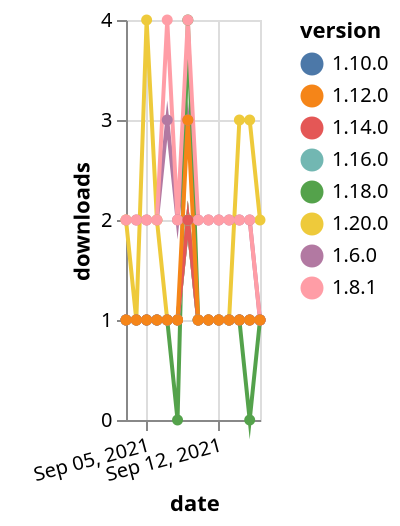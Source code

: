 {"$schema": "https://vega.github.io/schema/vega-lite/v5.json", "description": "A simple bar chart with embedded data.", "data": {"values": [{"date": "2021-09-03", "total": 2337, "delta": 2, "version": "1.6.0"}, {"date": "2021-09-04", "total": 2339, "delta": 2, "version": "1.6.0"}, {"date": "2021-09-05", "total": 2341, "delta": 2, "version": "1.6.0"}, {"date": "2021-09-06", "total": 2343, "delta": 2, "version": "1.6.0"}, {"date": "2021-09-07", "total": 2346, "delta": 3, "version": "1.6.0"}, {"date": "2021-09-08", "total": 2348, "delta": 2, "version": "1.6.0"}, {"date": "2021-09-09", "total": 2351, "delta": 3, "version": "1.6.0"}, {"date": "2021-09-10", "total": 2353, "delta": 2, "version": "1.6.0"}, {"date": "2021-09-11", "total": 2355, "delta": 2, "version": "1.6.0"}, {"date": "2021-09-12", "total": 2357, "delta": 2, "version": "1.6.0"}, {"date": "2021-09-13", "total": 2359, "delta": 2, "version": "1.6.0"}, {"date": "2021-09-14", "total": 2361, "delta": 2, "version": "1.6.0"}, {"date": "2021-09-15", "total": 2363, "delta": 2, "version": "1.6.0"}, {"date": "2021-09-16", "total": 2364, "delta": 1, "version": "1.6.0"}, {"date": "2021-09-03", "total": 209, "delta": 1, "version": "1.18.0"}, {"date": "2021-09-04", "total": 210, "delta": 1, "version": "1.18.0"}, {"date": "2021-09-05", "total": 211, "delta": 1, "version": "1.18.0"}, {"date": "2021-09-06", "total": 212, "delta": 1, "version": "1.18.0"}, {"date": "2021-09-07", "total": 213, "delta": 1, "version": "1.18.0"}, {"date": "2021-09-08", "total": 213, "delta": 0, "version": "1.18.0"}, {"date": "2021-09-09", "total": 217, "delta": 4, "version": "1.18.0"}, {"date": "2021-09-10", "total": 218, "delta": 1, "version": "1.18.0"}, {"date": "2021-09-11", "total": 219, "delta": 1, "version": "1.18.0"}, {"date": "2021-09-12", "total": 220, "delta": 1, "version": "1.18.0"}, {"date": "2021-09-13", "total": 221, "delta": 1, "version": "1.18.0"}, {"date": "2021-09-14", "total": 222, "delta": 1, "version": "1.18.0"}, {"date": "2021-09-15", "total": 222, "delta": 0, "version": "1.18.0"}, {"date": "2021-09-16", "total": 223, "delta": 1, "version": "1.18.0"}, {"date": "2021-09-03", "total": 278, "delta": 1, "version": "1.10.0"}, {"date": "2021-09-04", "total": 279, "delta": 1, "version": "1.10.0"}, {"date": "2021-09-05", "total": 280, "delta": 1, "version": "1.10.0"}, {"date": "2021-09-06", "total": 281, "delta": 1, "version": "1.10.0"}, {"date": "2021-09-07", "total": 282, "delta": 1, "version": "1.10.0"}, {"date": "2021-09-08", "total": 283, "delta": 1, "version": "1.10.0"}, {"date": "2021-09-09", "total": 285, "delta": 2, "version": "1.10.0"}, {"date": "2021-09-10", "total": 286, "delta": 1, "version": "1.10.0"}, {"date": "2021-09-11", "total": 287, "delta": 1, "version": "1.10.0"}, {"date": "2021-09-12", "total": 288, "delta": 1, "version": "1.10.0"}, {"date": "2021-09-13", "total": 289, "delta": 1, "version": "1.10.0"}, {"date": "2021-09-14", "total": 290, "delta": 1, "version": "1.10.0"}, {"date": "2021-09-15", "total": 291, "delta": 1, "version": "1.10.0"}, {"date": "2021-09-16", "total": 292, "delta": 1, "version": "1.10.0"}, {"date": "2021-09-03", "total": 130, "delta": 2, "version": "1.20.0"}, {"date": "2021-09-04", "total": 131, "delta": 1, "version": "1.20.0"}, {"date": "2021-09-05", "total": 135, "delta": 4, "version": "1.20.0"}, {"date": "2021-09-06", "total": 137, "delta": 2, "version": "1.20.0"}, {"date": "2021-09-07", "total": 138, "delta": 1, "version": "1.20.0"}, {"date": "2021-09-08", "total": 139, "delta": 1, "version": "1.20.0"}, {"date": "2021-09-09", "total": 141, "delta": 2, "version": "1.20.0"}, {"date": "2021-09-10", "total": 142, "delta": 1, "version": "1.20.0"}, {"date": "2021-09-11", "total": 143, "delta": 1, "version": "1.20.0"}, {"date": "2021-09-12", "total": 144, "delta": 1, "version": "1.20.0"}, {"date": "2021-09-13", "total": 145, "delta": 1, "version": "1.20.0"}, {"date": "2021-09-14", "total": 148, "delta": 3, "version": "1.20.0"}, {"date": "2021-09-15", "total": 151, "delta": 3, "version": "1.20.0"}, {"date": "2021-09-16", "total": 153, "delta": 2, "version": "1.20.0"}, {"date": "2021-09-03", "total": 167, "delta": 1, "version": "1.16.0"}, {"date": "2021-09-04", "total": 168, "delta": 1, "version": "1.16.0"}, {"date": "2021-09-05", "total": 169, "delta": 1, "version": "1.16.0"}, {"date": "2021-09-06", "total": 170, "delta": 1, "version": "1.16.0"}, {"date": "2021-09-07", "total": 171, "delta": 1, "version": "1.16.0"}, {"date": "2021-09-08", "total": 172, "delta": 1, "version": "1.16.0"}, {"date": "2021-09-09", "total": 174, "delta": 2, "version": "1.16.0"}, {"date": "2021-09-10", "total": 175, "delta": 1, "version": "1.16.0"}, {"date": "2021-09-11", "total": 176, "delta": 1, "version": "1.16.0"}, {"date": "2021-09-12", "total": 177, "delta": 1, "version": "1.16.0"}, {"date": "2021-09-13", "total": 178, "delta": 1, "version": "1.16.0"}, {"date": "2021-09-14", "total": 179, "delta": 1, "version": "1.16.0"}, {"date": "2021-09-15", "total": 180, "delta": 1, "version": "1.16.0"}, {"date": "2021-09-16", "total": 181, "delta": 1, "version": "1.16.0"}, {"date": "2021-09-03", "total": 2528, "delta": 2, "version": "1.8.1"}, {"date": "2021-09-04", "total": 2530, "delta": 2, "version": "1.8.1"}, {"date": "2021-09-05", "total": 2532, "delta": 2, "version": "1.8.1"}, {"date": "2021-09-06", "total": 2534, "delta": 2, "version": "1.8.1"}, {"date": "2021-09-07", "total": 2538, "delta": 4, "version": "1.8.1"}, {"date": "2021-09-08", "total": 2540, "delta": 2, "version": "1.8.1"}, {"date": "2021-09-09", "total": 2544, "delta": 4, "version": "1.8.1"}, {"date": "2021-09-10", "total": 2546, "delta": 2, "version": "1.8.1"}, {"date": "2021-09-11", "total": 2548, "delta": 2, "version": "1.8.1"}, {"date": "2021-09-12", "total": 2550, "delta": 2, "version": "1.8.1"}, {"date": "2021-09-13", "total": 2552, "delta": 2, "version": "1.8.1"}, {"date": "2021-09-14", "total": 2554, "delta": 2, "version": "1.8.1"}, {"date": "2021-09-15", "total": 2556, "delta": 2, "version": "1.8.1"}, {"date": "2021-09-16", "total": 2557, "delta": 1, "version": "1.8.1"}, {"date": "2021-09-03", "total": 187, "delta": 1, "version": "1.14.0"}, {"date": "2021-09-04", "total": 188, "delta": 1, "version": "1.14.0"}, {"date": "2021-09-05", "total": 189, "delta": 1, "version": "1.14.0"}, {"date": "2021-09-06", "total": 190, "delta": 1, "version": "1.14.0"}, {"date": "2021-09-07", "total": 191, "delta": 1, "version": "1.14.0"}, {"date": "2021-09-08", "total": 192, "delta": 1, "version": "1.14.0"}, {"date": "2021-09-09", "total": 194, "delta": 2, "version": "1.14.0"}, {"date": "2021-09-10", "total": 195, "delta": 1, "version": "1.14.0"}, {"date": "2021-09-11", "total": 196, "delta": 1, "version": "1.14.0"}, {"date": "2021-09-12", "total": 197, "delta": 1, "version": "1.14.0"}, {"date": "2021-09-13", "total": 198, "delta": 1, "version": "1.14.0"}, {"date": "2021-09-14", "total": 199, "delta": 1, "version": "1.14.0"}, {"date": "2021-09-15", "total": 200, "delta": 1, "version": "1.14.0"}, {"date": "2021-09-16", "total": 201, "delta": 1, "version": "1.14.0"}, {"date": "2021-09-03", "total": 323, "delta": 1, "version": "1.12.0"}, {"date": "2021-09-04", "total": 324, "delta": 1, "version": "1.12.0"}, {"date": "2021-09-05", "total": 325, "delta": 1, "version": "1.12.0"}, {"date": "2021-09-06", "total": 326, "delta": 1, "version": "1.12.0"}, {"date": "2021-09-07", "total": 327, "delta": 1, "version": "1.12.0"}, {"date": "2021-09-08", "total": 328, "delta": 1, "version": "1.12.0"}, {"date": "2021-09-09", "total": 331, "delta": 3, "version": "1.12.0"}, {"date": "2021-09-10", "total": 332, "delta": 1, "version": "1.12.0"}, {"date": "2021-09-11", "total": 333, "delta": 1, "version": "1.12.0"}, {"date": "2021-09-12", "total": 334, "delta": 1, "version": "1.12.0"}, {"date": "2021-09-13", "total": 335, "delta": 1, "version": "1.12.0"}, {"date": "2021-09-14", "total": 336, "delta": 1, "version": "1.12.0"}, {"date": "2021-09-15", "total": 337, "delta": 1, "version": "1.12.0"}, {"date": "2021-09-16", "total": 338, "delta": 1, "version": "1.12.0"}]}, "width": "container", "mark": {"type": "line", "point": {"filled": true}}, "encoding": {"x": {"field": "date", "type": "temporal", "timeUnit": "yearmonthdate", "title": "date", "axis": {"labelAngle": -15}}, "y": {"field": "delta", "type": "quantitative", "title": "downloads"}, "color": {"field": "version", "type": "nominal"}, "tooltip": {"field": "delta"}}}